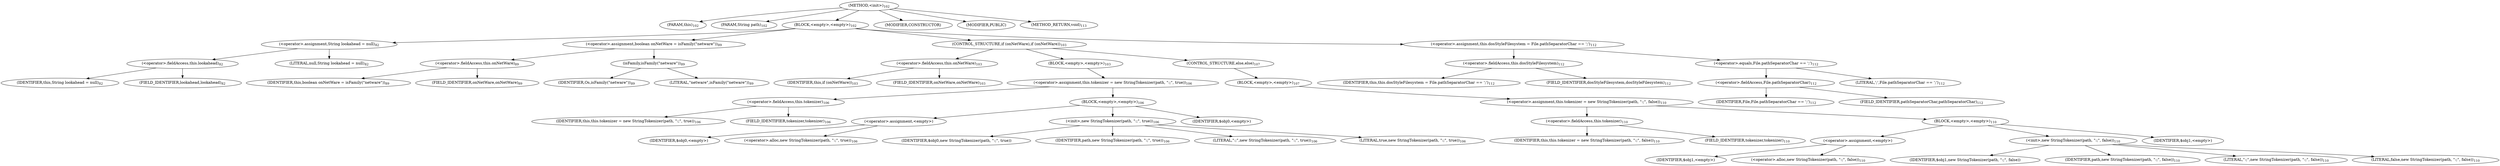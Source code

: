 digraph "&lt;init&gt;" {  
"26" [label = <(METHOD,&lt;init&gt;)<SUB>102</SUB>> ]
"27" [label = <(PARAM,this)<SUB>102</SUB>> ]
"28" [label = <(PARAM,String path)<SUB>102</SUB>> ]
"29" [label = <(BLOCK,&lt;empty&gt;,&lt;empty&gt;)<SUB>102</SUB>> ]
"30" [label = <(&lt;operator&gt;.assignment,String lookahead = null)<SUB>82</SUB>> ]
"31" [label = <(&lt;operator&gt;.fieldAccess,this.lookahead)<SUB>82</SUB>> ]
"32" [label = <(IDENTIFIER,this,String lookahead = null)<SUB>82</SUB>> ]
"33" [label = <(FIELD_IDENTIFIER,lookahead,lookahead)<SUB>82</SUB>> ]
"34" [label = <(LITERAL,null,String lookahead = null)<SUB>82</SUB>> ]
"35" [label = <(&lt;operator&gt;.assignment,boolean onNetWare = isFamily(&quot;netware&quot;))<SUB>89</SUB>> ]
"36" [label = <(&lt;operator&gt;.fieldAccess,this.onNetWare)<SUB>89</SUB>> ]
"37" [label = <(IDENTIFIER,this,boolean onNetWare = isFamily(&quot;netware&quot;))<SUB>89</SUB>> ]
"38" [label = <(FIELD_IDENTIFIER,onNetWare,onNetWare)<SUB>89</SUB>> ]
"39" [label = <(isFamily,isFamily(&quot;netware&quot;))<SUB>89</SUB>> ]
"40" [label = <(IDENTIFIER,Os,isFamily(&quot;netware&quot;))<SUB>89</SUB>> ]
"41" [label = <(LITERAL,&quot;netware&quot;,isFamily(&quot;netware&quot;))<SUB>89</SUB>> ]
"42" [label = <(CONTROL_STRUCTURE,if (onNetWare),if (onNetWare))<SUB>103</SUB>> ]
"43" [label = <(&lt;operator&gt;.fieldAccess,this.onNetWare)<SUB>103</SUB>> ]
"44" [label = <(IDENTIFIER,this,if (onNetWare))<SUB>103</SUB>> ]
"45" [label = <(FIELD_IDENTIFIER,onNetWare,onNetWare)<SUB>103</SUB>> ]
"46" [label = <(BLOCK,&lt;empty&gt;,&lt;empty&gt;)<SUB>103</SUB>> ]
"47" [label = <(&lt;operator&gt;.assignment,this.tokenizer = new StringTokenizer(path, &quot;:;&quot;, true))<SUB>106</SUB>> ]
"48" [label = <(&lt;operator&gt;.fieldAccess,this.tokenizer)<SUB>106</SUB>> ]
"49" [label = <(IDENTIFIER,this,this.tokenizer = new StringTokenizer(path, &quot;:;&quot;, true))<SUB>106</SUB>> ]
"50" [label = <(FIELD_IDENTIFIER,tokenizer,tokenizer)<SUB>106</SUB>> ]
"51" [label = <(BLOCK,&lt;empty&gt;,&lt;empty&gt;)<SUB>106</SUB>> ]
"52" [label = <(&lt;operator&gt;.assignment,&lt;empty&gt;)> ]
"53" [label = <(IDENTIFIER,$obj0,&lt;empty&gt;)> ]
"54" [label = <(&lt;operator&gt;.alloc,new StringTokenizer(path, &quot;:;&quot;, true))<SUB>106</SUB>> ]
"55" [label = <(&lt;init&gt;,new StringTokenizer(path, &quot;:;&quot;, true))<SUB>106</SUB>> ]
"56" [label = <(IDENTIFIER,$obj0,new StringTokenizer(path, &quot;:;&quot;, true))> ]
"57" [label = <(IDENTIFIER,path,new StringTokenizer(path, &quot;:;&quot;, true))<SUB>106</SUB>> ]
"58" [label = <(LITERAL,&quot;:;&quot;,new StringTokenizer(path, &quot;:;&quot;, true))<SUB>106</SUB>> ]
"59" [label = <(LITERAL,true,new StringTokenizer(path, &quot;:;&quot;, true))<SUB>106</SUB>> ]
"60" [label = <(IDENTIFIER,$obj0,&lt;empty&gt;)> ]
"61" [label = <(CONTROL_STRUCTURE,else,else)<SUB>107</SUB>> ]
"62" [label = <(BLOCK,&lt;empty&gt;,&lt;empty&gt;)<SUB>107</SUB>> ]
"63" [label = <(&lt;operator&gt;.assignment,this.tokenizer = new StringTokenizer(path, &quot;:;&quot;, false))<SUB>110</SUB>> ]
"64" [label = <(&lt;operator&gt;.fieldAccess,this.tokenizer)<SUB>110</SUB>> ]
"65" [label = <(IDENTIFIER,this,this.tokenizer = new StringTokenizer(path, &quot;:;&quot;, false))<SUB>110</SUB>> ]
"66" [label = <(FIELD_IDENTIFIER,tokenizer,tokenizer)<SUB>110</SUB>> ]
"67" [label = <(BLOCK,&lt;empty&gt;,&lt;empty&gt;)<SUB>110</SUB>> ]
"68" [label = <(&lt;operator&gt;.assignment,&lt;empty&gt;)> ]
"69" [label = <(IDENTIFIER,$obj1,&lt;empty&gt;)> ]
"70" [label = <(&lt;operator&gt;.alloc,new StringTokenizer(path, &quot;:;&quot;, false))<SUB>110</SUB>> ]
"71" [label = <(&lt;init&gt;,new StringTokenizer(path, &quot;:;&quot;, false))<SUB>110</SUB>> ]
"72" [label = <(IDENTIFIER,$obj1,new StringTokenizer(path, &quot;:;&quot;, false))> ]
"73" [label = <(IDENTIFIER,path,new StringTokenizer(path, &quot;:;&quot;, false))<SUB>110</SUB>> ]
"74" [label = <(LITERAL,&quot;:;&quot;,new StringTokenizer(path, &quot;:;&quot;, false))<SUB>110</SUB>> ]
"75" [label = <(LITERAL,false,new StringTokenizer(path, &quot;:;&quot;, false))<SUB>110</SUB>> ]
"76" [label = <(IDENTIFIER,$obj1,&lt;empty&gt;)> ]
"77" [label = <(&lt;operator&gt;.assignment,this.dosStyleFilesystem = File.pathSeparatorChar == ';')<SUB>112</SUB>> ]
"78" [label = <(&lt;operator&gt;.fieldAccess,this.dosStyleFilesystem)<SUB>112</SUB>> ]
"79" [label = <(IDENTIFIER,this,this.dosStyleFilesystem = File.pathSeparatorChar == ';')<SUB>112</SUB>> ]
"80" [label = <(FIELD_IDENTIFIER,dosStyleFilesystem,dosStyleFilesystem)<SUB>112</SUB>> ]
"81" [label = <(&lt;operator&gt;.equals,File.pathSeparatorChar == ';')<SUB>112</SUB>> ]
"82" [label = <(&lt;operator&gt;.fieldAccess,File.pathSeparatorChar)<SUB>112</SUB>> ]
"83" [label = <(IDENTIFIER,File,File.pathSeparatorChar == ';')<SUB>112</SUB>> ]
"84" [label = <(FIELD_IDENTIFIER,pathSeparatorChar,pathSeparatorChar)<SUB>112</SUB>> ]
"85" [label = <(LITERAL,';',File.pathSeparatorChar == ';')<SUB>112</SUB>> ]
"86" [label = <(MODIFIER,CONSTRUCTOR)> ]
"87" [label = <(MODIFIER,PUBLIC)> ]
"88" [label = <(METHOD_RETURN,void)<SUB>113</SUB>> ]
  "26" -> "27" 
  "26" -> "28" 
  "26" -> "29" 
  "26" -> "86" 
  "26" -> "87" 
  "26" -> "88" 
  "29" -> "30" 
  "29" -> "35" 
  "29" -> "42" 
  "29" -> "77" 
  "30" -> "31" 
  "30" -> "34" 
  "31" -> "32" 
  "31" -> "33" 
  "35" -> "36" 
  "35" -> "39" 
  "36" -> "37" 
  "36" -> "38" 
  "39" -> "40" 
  "39" -> "41" 
  "42" -> "43" 
  "42" -> "46" 
  "42" -> "61" 
  "43" -> "44" 
  "43" -> "45" 
  "46" -> "47" 
  "47" -> "48" 
  "47" -> "51" 
  "48" -> "49" 
  "48" -> "50" 
  "51" -> "52" 
  "51" -> "55" 
  "51" -> "60" 
  "52" -> "53" 
  "52" -> "54" 
  "55" -> "56" 
  "55" -> "57" 
  "55" -> "58" 
  "55" -> "59" 
  "61" -> "62" 
  "62" -> "63" 
  "63" -> "64" 
  "63" -> "67" 
  "64" -> "65" 
  "64" -> "66" 
  "67" -> "68" 
  "67" -> "71" 
  "67" -> "76" 
  "68" -> "69" 
  "68" -> "70" 
  "71" -> "72" 
  "71" -> "73" 
  "71" -> "74" 
  "71" -> "75" 
  "77" -> "78" 
  "77" -> "81" 
  "78" -> "79" 
  "78" -> "80" 
  "81" -> "82" 
  "81" -> "85" 
  "82" -> "83" 
  "82" -> "84" 
}

